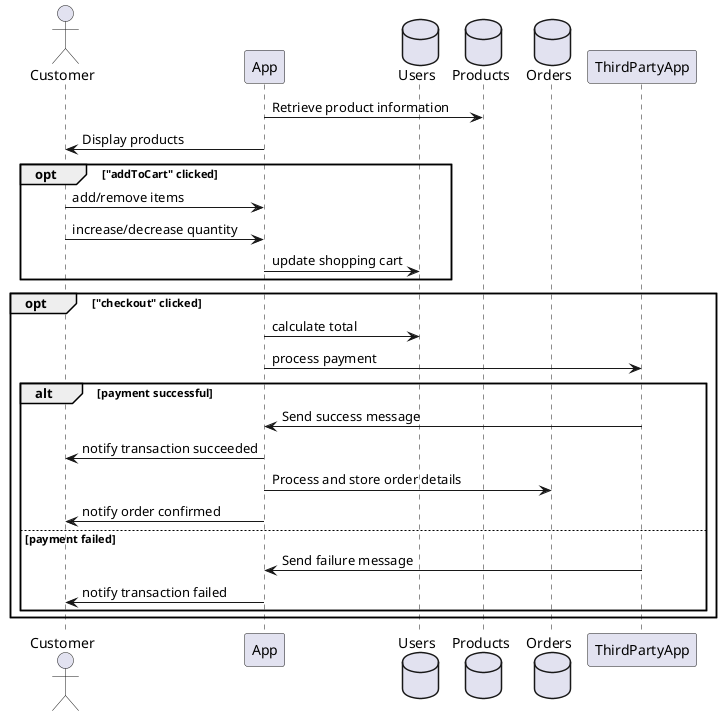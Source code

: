 @startuml
'https://plantuml.com/sequence-diagram

actor Customer

participant App

database Users
database Products
database Orders

participant ThirdPartyApp


App -> Products: Retrieve product information
App -> Customer: Display products

opt "addToCart" clicked
    Customer -> App: add/remove items
    Customer -> App: increase/decrease quantity
    App -> Users: update shopping cart
end

opt "checkout" clicked
    App -> Users: calculate total
    App -> ThirdPartyApp: process payment
    alt payment successful
    ThirdPartyApp -> App: Send success message
    App -> Customer: notify transaction succeeded
    App -> Orders: Process and store order details
    App -> Customer: notify order confirmed
    else payment failed
    ThirdPartyApp -> App: Send failure message
    App -> Customer: notify transaction failed
    end

end

@enduml
